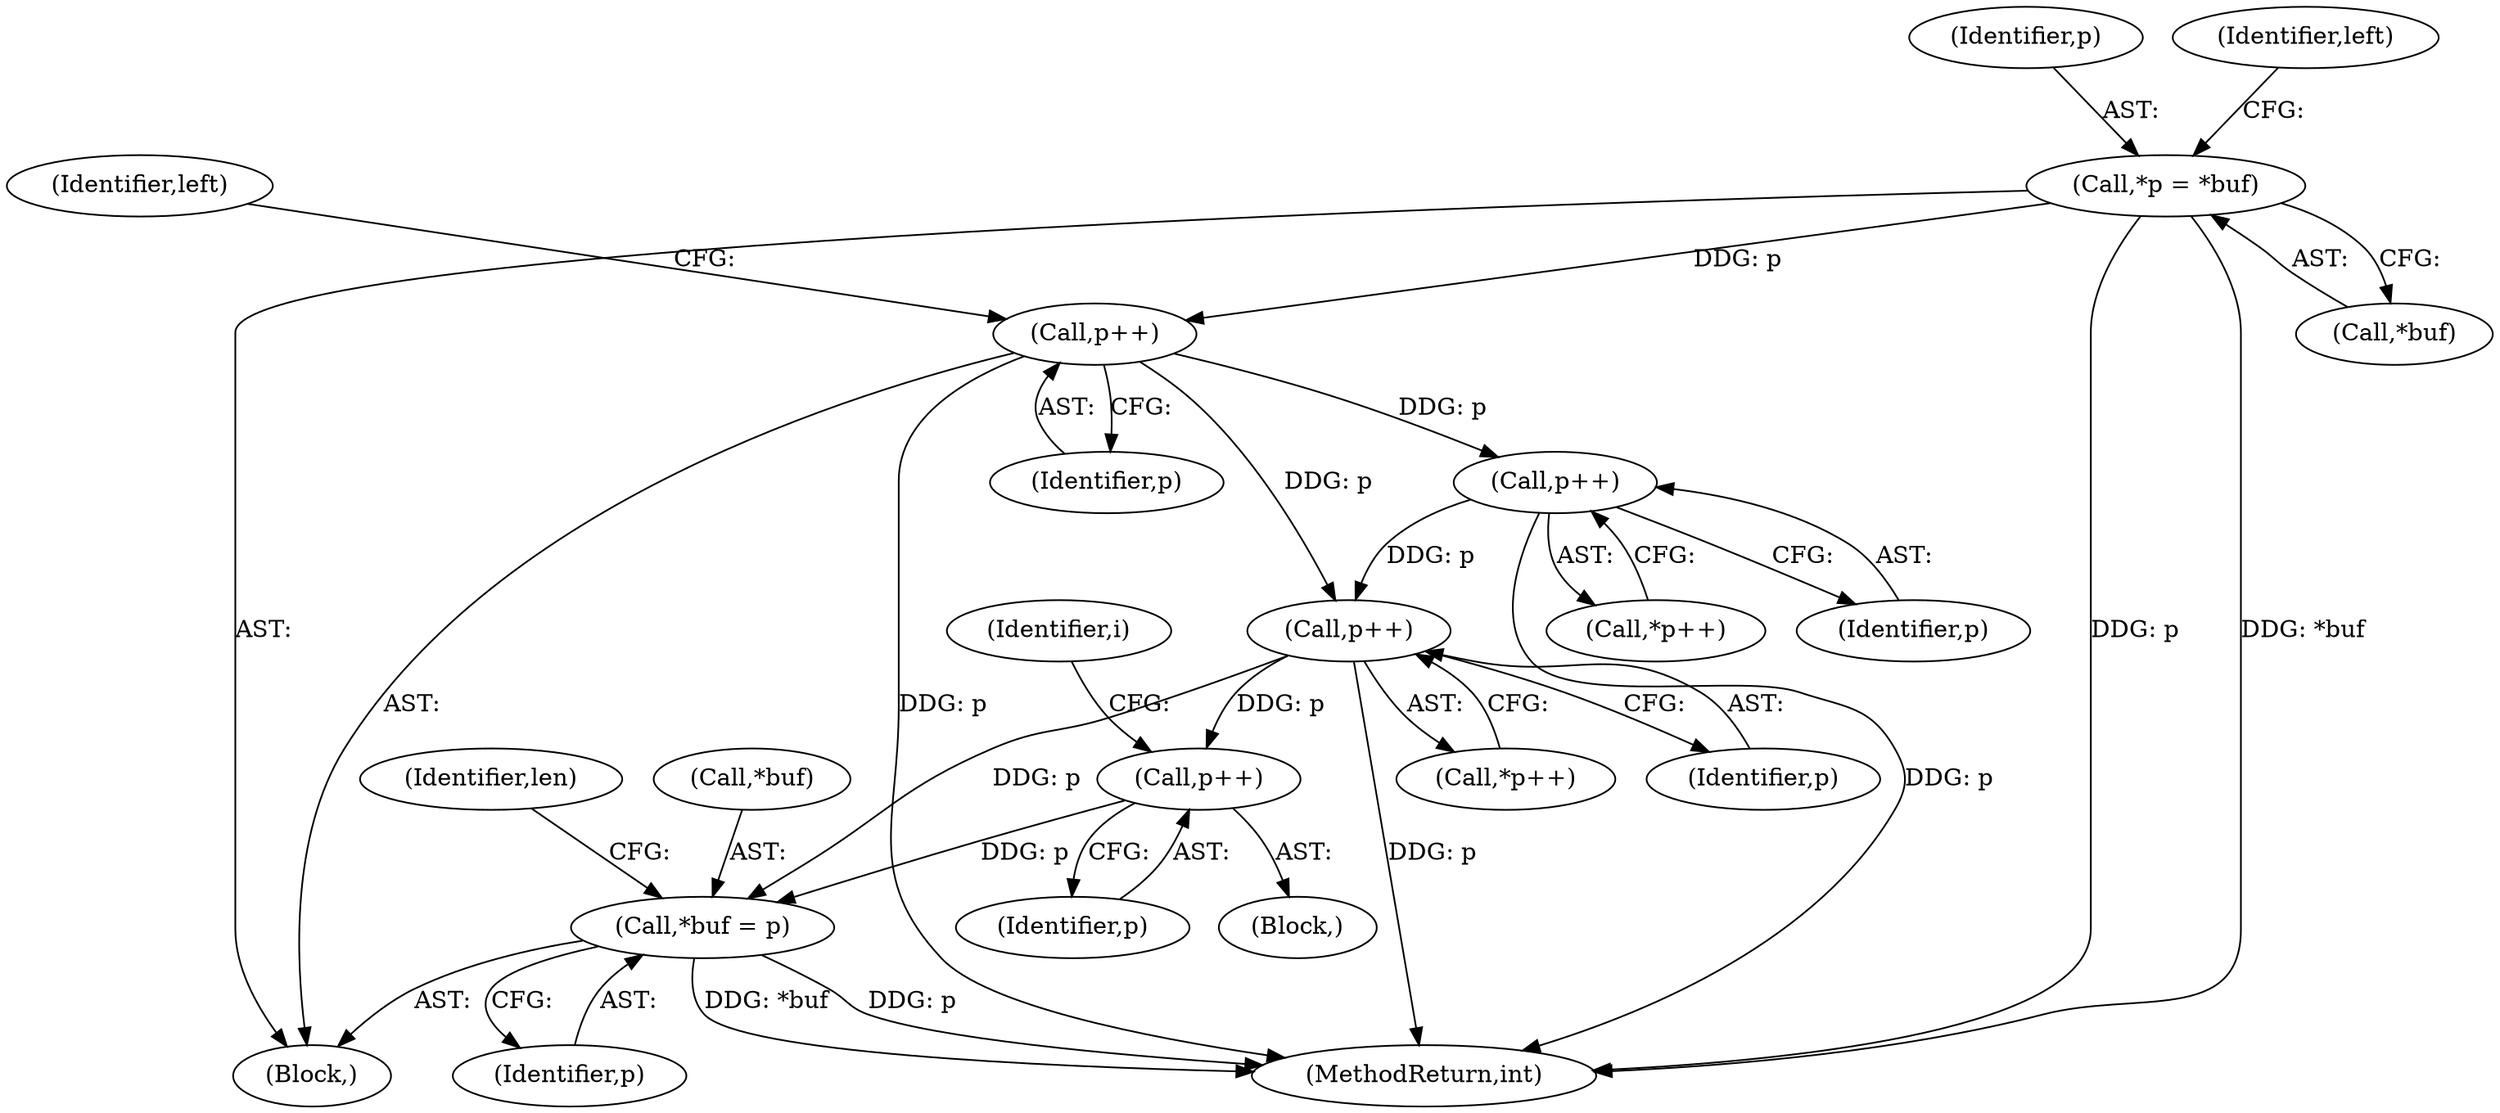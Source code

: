 digraph "0_OpenSC_8fe377e93b4b56060e5bbfb6f3142ceaeca744fa@pointer" {
"1000293" [label="(Call,*buf = p)"];
"1000236" [label="(Call,p++)"];
"1000210" [label="(Call,p++)"];
"1000174" [label="(Call,p++)"];
"1000114" [label="(Call,*p = *buf)"];
"1000276" [label="(Call,p++)"];
"1000209" [label="(Call,*p++)"];
"1000116" [label="(Call,*buf)"];
"1000294" [label="(Call,*buf)"];
"1000299" [label="(Identifier,len)"];
"1000177" [label="(Identifier,left)"];
"1000267" [label="(Identifier,i)"];
"1000114" [label="(Call,*p = *buf)"];
"1000277" [label="(Identifier,p)"];
"1000210" [label="(Call,p++)"];
"1000296" [label="(Identifier,p)"];
"1000115" [label="(Identifier,p)"];
"1000174" [label="(Call,p++)"];
"1000120" [label="(Identifier,left)"];
"1000211" [label="(Identifier,p)"];
"1000236" [label="(Call,p++)"];
"1000112" [label="(Block,)"];
"1000235" [label="(Call,*p++)"];
"1000237" [label="(Identifier,p)"];
"1000175" [label="(Identifier,p)"];
"1000293" [label="(Call,*buf = p)"];
"1000268" [label="(Block,)"];
"1000305" [label="(MethodReturn,int)"];
"1000276" [label="(Call,p++)"];
"1000293" -> "1000112"  [label="AST: "];
"1000293" -> "1000296"  [label="CFG: "];
"1000294" -> "1000293"  [label="AST: "];
"1000296" -> "1000293"  [label="AST: "];
"1000299" -> "1000293"  [label="CFG: "];
"1000293" -> "1000305"  [label="DDG: *buf"];
"1000293" -> "1000305"  [label="DDG: p"];
"1000236" -> "1000293"  [label="DDG: p"];
"1000276" -> "1000293"  [label="DDG: p"];
"1000236" -> "1000235"  [label="AST: "];
"1000236" -> "1000237"  [label="CFG: "];
"1000237" -> "1000236"  [label="AST: "];
"1000235" -> "1000236"  [label="CFG: "];
"1000236" -> "1000305"  [label="DDG: p"];
"1000210" -> "1000236"  [label="DDG: p"];
"1000174" -> "1000236"  [label="DDG: p"];
"1000236" -> "1000276"  [label="DDG: p"];
"1000210" -> "1000209"  [label="AST: "];
"1000210" -> "1000211"  [label="CFG: "];
"1000211" -> "1000210"  [label="AST: "];
"1000209" -> "1000210"  [label="CFG: "];
"1000210" -> "1000305"  [label="DDG: p"];
"1000174" -> "1000210"  [label="DDG: p"];
"1000174" -> "1000112"  [label="AST: "];
"1000174" -> "1000175"  [label="CFG: "];
"1000175" -> "1000174"  [label="AST: "];
"1000177" -> "1000174"  [label="CFG: "];
"1000174" -> "1000305"  [label="DDG: p"];
"1000114" -> "1000174"  [label="DDG: p"];
"1000114" -> "1000112"  [label="AST: "];
"1000114" -> "1000116"  [label="CFG: "];
"1000115" -> "1000114"  [label="AST: "];
"1000116" -> "1000114"  [label="AST: "];
"1000120" -> "1000114"  [label="CFG: "];
"1000114" -> "1000305"  [label="DDG: p"];
"1000114" -> "1000305"  [label="DDG: *buf"];
"1000276" -> "1000268"  [label="AST: "];
"1000276" -> "1000277"  [label="CFG: "];
"1000277" -> "1000276"  [label="AST: "];
"1000267" -> "1000276"  [label="CFG: "];
}
